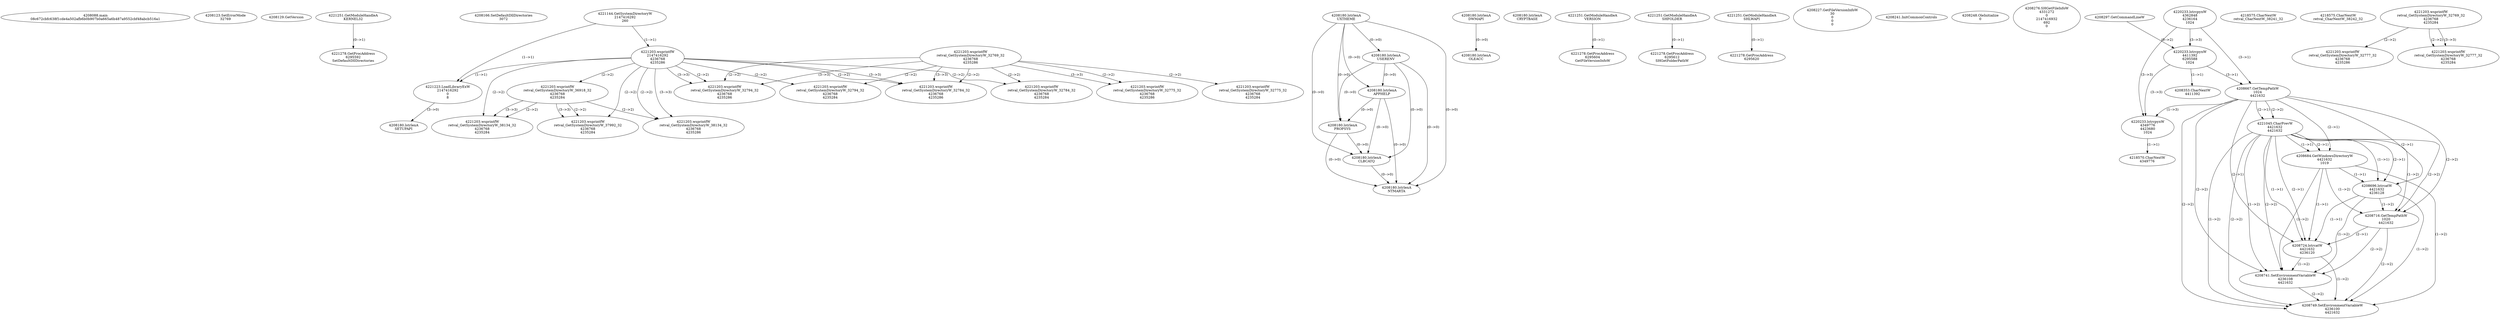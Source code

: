 // Global SCDG with merge call
digraph {
	0 [label="4208088.main
08c672cbfc638f1cde4a502afb6b0b907b0a665a6b487a9552cbf48abcb516a1"]
	1 [label="4208123.SetErrorMode
32769"]
	2 [label="4208129.GetVersion
"]
	3 [label="4221251.GetModuleHandleA
KERNEL32"]
	4 [label="4221278.GetProcAddress
6295592
SetDefaultDllDirectories"]
	3 -> 4 [label="(0-->1)"]
	5 [label="4208166.SetDefaultDllDirectories
3072"]
	6 [label="4221144.GetSystemDirectoryW
2147416292
260"]
	7 [label="4221203.wsprintfW
2147416292
4236768
4235286"]
	6 -> 7 [label="(1-->1)"]
	8 [label="4221223.LoadLibraryExW
2147416292
0
8"]
	6 -> 8 [label="(1-->1)"]
	7 -> 8 [label="(1-->1)"]
	9 [label="4208180.lstrlenA
UXTHEME"]
	10 [label="4208180.lstrlenA
USERENV"]
	9 -> 10 [label="(0-->0)"]
	11 [label="4208180.lstrlenA
SETUPAPI"]
	8 -> 11 [label="(3-->0)"]
	12 [label="4221203.wsprintfW
retval_GetSystemDirectoryW_36918_32
4236768
4235284"]
	7 -> 12 [label="(2-->2)"]
	13 [label="4208180.lstrlenA
APPHELP"]
	9 -> 13 [label="(0-->0)"]
	10 -> 13 [label="(0-->0)"]
	14 [label="4208180.lstrlenA
PROPSYS"]
	9 -> 14 [label="(0-->0)"]
	10 -> 14 [label="(0-->0)"]
	13 -> 14 [label="(0-->0)"]
	15 [label="4221203.wsprintfW
retval_GetSystemDirectoryW_37992_32
4236768
4235284"]
	7 -> 15 [label="(2-->2)"]
	12 -> 15 [label="(2-->2)"]
	12 -> 15 [label="(3-->3)"]
	16 [label="4208180.lstrlenA
DWMAPI"]
	17 [label="4208180.lstrlenA
CRYPTBASE"]
	18 [label="4208180.lstrlenA
OLEACC"]
	16 -> 18 [label="(0-->0)"]
	19 [label="4208180.lstrlenA
CLBCATQ"]
	9 -> 19 [label="(0-->0)"]
	10 -> 19 [label="(0-->0)"]
	13 -> 19 [label="(0-->0)"]
	14 -> 19 [label="(0-->0)"]
	20 [label="4208180.lstrlenA
NTMARTA"]
	9 -> 20 [label="(0-->0)"]
	10 -> 20 [label="(0-->0)"]
	13 -> 20 [label="(0-->0)"]
	14 -> 20 [label="(0-->0)"]
	19 -> 20 [label="(0-->0)"]
	21 [label="4221251.GetModuleHandleA
VERSION"]
	22 [label="4221278.GetProcAddress
6295604
GetFileVersionInfoW"]
	21 -> 22 [label="(0-->1)"]
	23 [label="4221251.GetModuleHandleA
SHFOLDER"]
	24 [label="4221278.GetProcAddress
6295612
SHGetFolderPathW"]
	23 -> 24 [label="(0-->1)"]
	25 [label="4221251.GetModuleHandleA
SHLWAPI"]
	26 [label="4221278.GetProcAddress
6295620
"]
	25 -> 26 [label="(0-->1)"]
	27 [label="4208227.GetFileVersionInfoW
30
0
0
0"]
	28 [label="4208241.InitCommonControls
"]
	29 [label="4208248.OleInitialize
0"]
	30 [label="4208276.SHGetFileInfoW
4331272
0
2147416932
692
0"]
	31 [label="4220233.lstrcpynW
4362848
4236164
1024"]
	32 [label="4208297.GetCommandLineW
"]
	33 [label="4220233.lstrcpynW
4411392
6295588
1024"]
	32 -> 33 [label="(0-->2)"]
	31 -> 33 [label="(3-->3)"]
	34 [label="4208353.CharNextW
4411392"]
	33 -> 34 [label="(1-->1)"]
	35 [label="4208667.GetTempPathW
1024
4421632"]
	31 -> 35 [label="(3-->1)"]
	33 -> 35 [label="(3-->1)"]
	36 [label="4221045.CharPrevW
4421632
4421632"]
	35 -> 36 [label="(2-->1)"]
	35 -> 36 [label="(2-->2)"]
	37 [label="4208684.GetWindowsDirectoryW
4421632
1019"]
	35 -> 37 [label="(2-->1)"]
	36 -> 37 [label="(1-->1)"]
	36 -> 37 [label="(2-->1)"]
	38 [label="4208696.lstrcatW
4421632
4236128"]
	35 -> 38 [label="(2-->1)"]
	36 -> 38 [label="(1-->1)"]
	36 -> 38 [label="(2-->1)"]
	37 -> 38 [label="(1-->1)"]
	39 [label="4208716.GetTempPathW
1020
4421632"]
	35 -> 39 [label="(2-->2)"]
	36 -> 39 [label="(1-->2)"]
	36 -> 39 [label="(2-->2)"]
	37 -> 39 [label="(1-->2)"]
	38 -> 39 [label="(1-->2)"]
	40 [label="4208724.lstrcatW
4421632
4236120"]
	35 -> 40 [label="(2-->1)"]
	36 -> 40 [label="(1-->1)"]
	36 -> 40 [label="(2-->1)"]
	37 -> 40 [label="(1-->1)"]
	38 -> 40 [label="(1-->1)"]
	39 -> 40 [label="(2-->1)"]
	41 [label="4208741.SetEnvironmentVariableW
4236108
4421632"]
	35 -> 41 [label="(2-->2)"]
	36 -> 41 [label="(1-->2)"]
	36 -> 41 [label="(2-->2)"]
	37 -> 41 [label="(1-->2)"]
	38 -> 41 [label="(1-->2)"]
	39 -> 41 [label="(2-->2)"]
	40 -> 41 [label="(1-->2)"]
	42 [label="4208749.SetEnvironmentVariableW
4236100
4421632"]
	35 -> 42 [label="(2-->2)"]
	36 -> 42 [label="(1-->2)"]
	36 -> 42 [label="(2-->2)"]
	37 -> 42 [label="(1-->2)"]
	38 -> 42 [label="(1-->2)"]
	39 -> 42 [label="(2-->2)"]
	40 -> 42 [label="(1-->2)"]
	41 -> 42 [label="(2-->2)"]
	43 [label="4220233.lstrcpynW
4349776
4423680
1024"]
	31 -> 43 [label="(3-->3)"]
	33 -> 43 [label="(3-->3)"]
	35 -> 43 [label="(1-->3)"]
	44 [label="4218570.CharNextW
4349776"]
	43 -> 44 [label="(1-->1)"]
	45 [label="4218575.CharNextW
retval_CharNextW_38241_32"]
	46 [label="4218575.CharNextW
retval_CharNextW_38242_32"]
	47 [label="4221203.wsprintfW
retval_GetSystemDirectoryW_38134_32
4236768
4235286"]
	7 -> 47 [label="(2-->2)"]
	12 -> 47 [label="(2-->2)"]
	7 -> 47 [label="(3-->3)"]
	48 [label="4221203.wsprintfW
retval_GetSystemDirectoryW_38134_32
4236768
4235284"]
	7 -> 48 [label="(2-->2)"]
	12 -> 48 [label="(2-->2)"]
	12 -> 48 [label="(3-->3)"]
	49 [label="4221203.wsprintfW
retval_GetSystemDirectoryW_32769_32
4236768
4235286"]
	50 [label="4221203.wsprintfW
retval_GetSystemDirectoryW_32775_32
4236768
4235286"]
	49 -> 50 [label="(2-->2)"]
	49 -> 50 [label="(3-->3)"]
	51 [label="4221203.wsprintfW
retval_GetSystemDirectoryW_32775_32
4236768
4235284"]
	49 -> 51 [label="(2-->2)"]
	52 [label="4221203.wsprintfW
retval_GetSystemDirectoryW_32784_32
4236768
4235286"]
	7 -> 52 [label="(2-->2)"]
	49 -> 52 [label="(2-->2)"]
	7 -> 52 [label="(3-->3)"]
	49 -> 52 [label="(3-->3)"]
	53 [label="4221203.wsprintfW
retval_GetSystemDirectoryW_32784_32
4236768
4235284"]
	7 -> 53 [label="(2-->2)"]
	49 -> 53 [label="(2-->2)"]
	54 [label="4221203.wsprintfW
retval_GetSystemDirectoryW_32794_32
4236768
4235286"]
	7 -> 54 [label="(2-->2)"]
	49 -> 54 [label="(2-->2)"]
	7 -> 54 [label="(3-->3)"]
	49 -> 54 [label="(3-->3)"]
	55 [label="4221203.wsprintfW
retval_GetSystemDirectoryW_32769_32
4236768
4235284"]
	56 [label="4221203.wsprintfW
retval_GetSystemDirectoryW_32777_32
4236768
4235286"]
	55 -> 56 [label="(2-->2)"]
	57 [label="4221203.wsprintfW
retval_GetSystemDirectoryW_32777_32
4236768
4235284"]
	55 -> 57 [label="(2-->2)"]
	55 -> 57 [label="(3-->3)"]
	58 [label="4221203.wsprintfW
retval_GetSystemDirectoryW_32794_32
4236768
4235284"]
	7 -> 58 [label="(2-->2)"]
	49 -> 58 [label="(2-->2)"]
}
